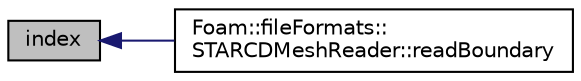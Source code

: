 digraph "index"
{
  bgcolor="transparent";
  edge [fontname="Helvetica",fontsize="10",labelfontname="Helvetica",labelfontsize="10"];
  node [fontname="Helvetica",fontsize="10",shape=record];
  rankdir="LR";
  Node1 [label="index",height=0.2,width=0.4,color="black", fillcolor="grey75", style="filled" fontcolor="black"];
  Node1 -> Node2 [dir="back",color="midnightblue",fontsize="10",style="solid",fontname="Helvetica"];
  Node2 [label="Foam::fileFormats::\lSTARCDMeshReader::readBoundary",height=0.2,width=0.4,color="black",URL="$classFoam_1_1fileFormats_1_1STARCDMeshReader.html#aaa5ec51e2b805018e53dda083fdaf762",tooltip="Read boundary (cell/face) definitions. "];
}
